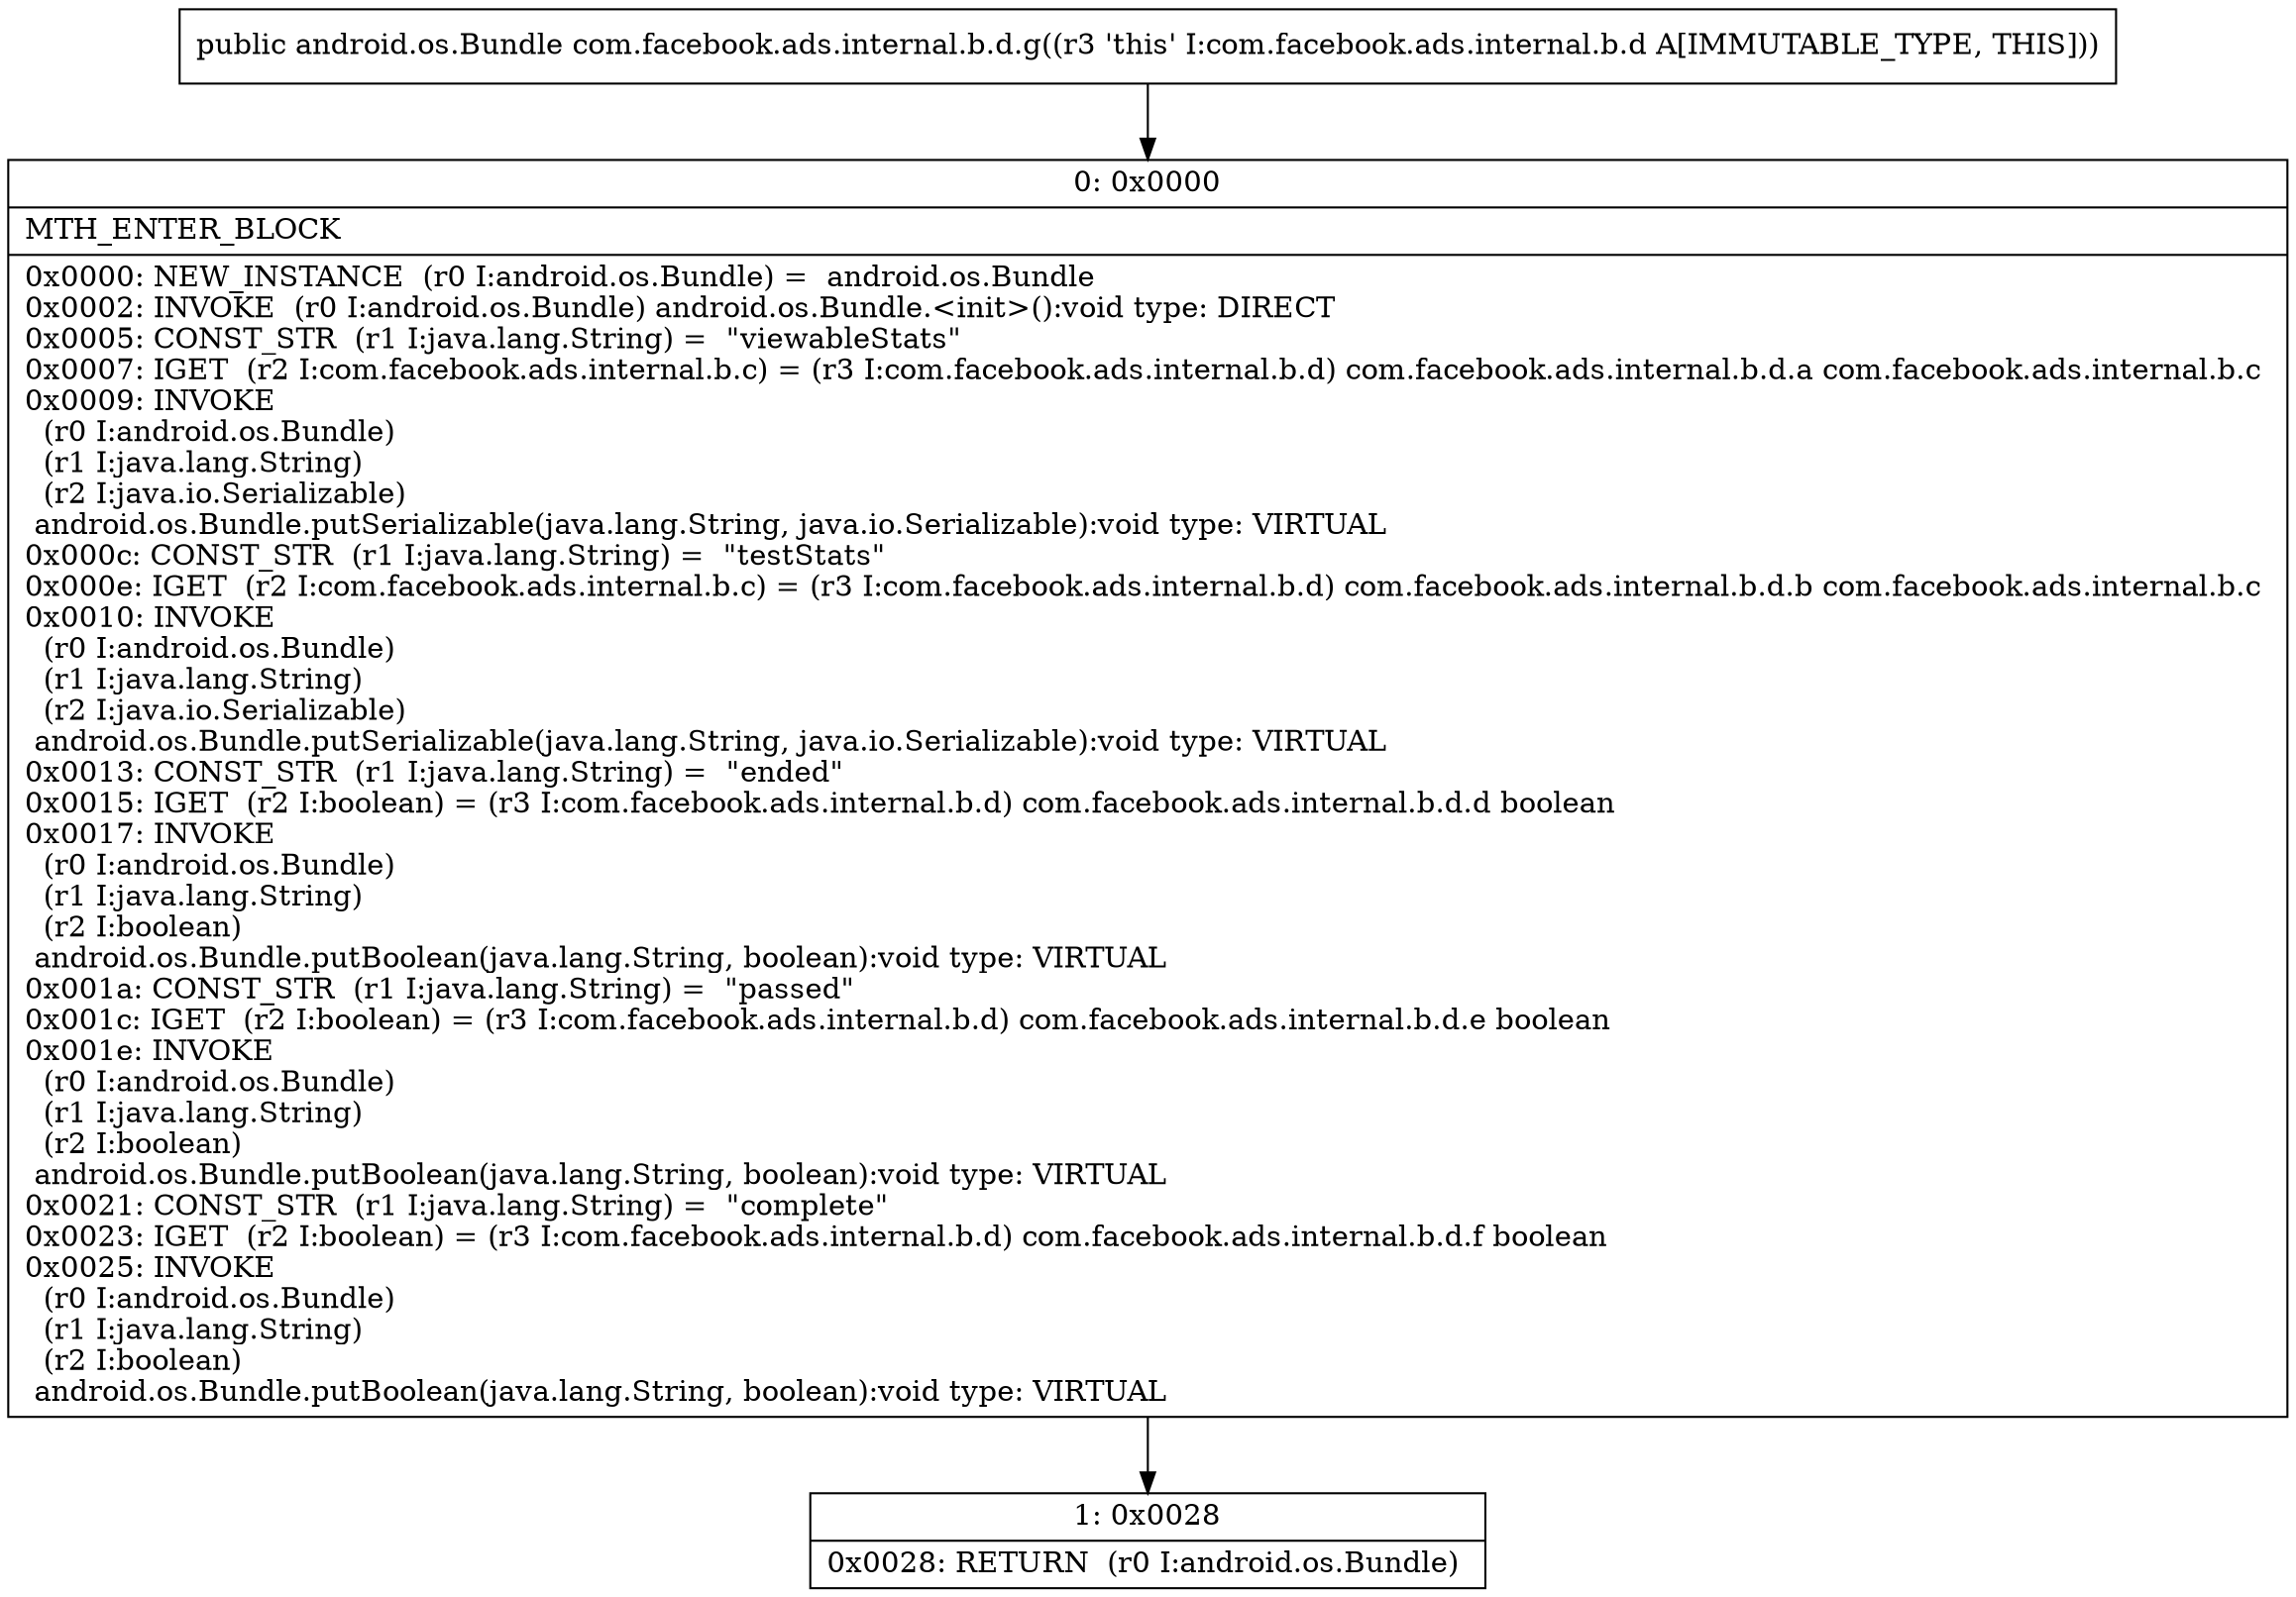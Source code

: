 digraph "CFG forcom.facebook.ads.internal.b.d.g()Landroid\/os\/Bundle;" {
Node_0 [shape=record,label="{0\:\ 0x0000|MTH_ENTER_BLOCK\l|0x0000: NEW_INSTANCE  (r0 I:android.os.Bundle) =  android.os.Bundle \l0x0002: INVOKE  (r0 I:android.os.Bundle) android.os.Bundle.\<init\>():void type: DIRECT \l0x0005: CONST_STR  (r1 I:java.lang.String) =  \"viewableStats\" \l0x0007: IGET  (r2 I:com.facebook.ads.internal.b.c) = (r3 I:com.facebook.ads.internal.b.d) com.facebook.ads.internal.b.d.a com.facebook.ads.internal.b.c \l0x0009: INVOKE  \l  (r0 I:android.os.Bundle)\l  (r1 I:java.lang.String)\l  (r2 I:java.io.Serializable)\l android.os.Bundle.putSerializable(java.lang.String, java.io.Serializable):void type: VIRTUAL \l0x000c: CONST_STR  (r1 I:java.lang.String) =  \"testStats\" \l0x000e: IGET  (r2 I:com.facebook.ads.internal.b.c) = (r3 I:com.facebook.ads.internal.b.d) com.facebook.ads.internal.b.d.b com.facebook.ads.internal.b.c \l0x0010: INVOKE  \l  (r0 I:android.os.Bundle)\l  (r1 I:java.lang.String)\l  (r2 I:java.io.Serializable)\l android.os.Bundle.putSerializable(java.lang.String, java.io.Serializable):void type: VIRTUAL \l0x0013: CONST_STR  (r1 I:java.lang.String) =  \"ended\" \l0x0015: IGET  (r2 I:boolean) = (r3 I:com.facebook.ads.internal.b.d) com.facebook.ads.internal.b.d.d boolean \l0x0017: INVOKE  \l  (r0 I:android.os.Bundle)\l  (r1 I:java.lang.String)\l  (r2 I:boolean)\l android.os.Bundle.putBoolean(java.lang.String, boolean):void type: VIRTUAL \l0x001a: CONST_STR  (r1 I:java.lang.String) =  \"passed\" \l0x001c: IGET  (r2 I:boolean) = (r3 I:com.facebook.ads.internal.b.d) com.facebook.ads.internal.b.d.e boolean \l0x001e: INVOKE  \l  (r0 I:android.os.Bundle)\l  (r1 I:java.lang.String)\l  (r2 I:boolean)\l android.os.Bundle.putBoolean(java.lang.String, boolean):void type: VIRTUAL \l0x0021: CONST_STR  (r1 I:java.lang.String) =  \"complete\" \l0x0023: IGET  (r2 I:boolean) = (r3 I:com.facebook.ads.internal.b.d) com.facebook.ads.internal.b.d.f boolean \l0x0025: INVOKE  \l  (r0 I:android.os.Bundle)\l  (r1 I:java.lang.String)\l  (r2 I:boolean)\l android.os.Bundle.putBoolean(java.lang.String, boolean):void type: VIRTUAL \l}"];
Node_1 [shape=record,label="{1\:\ 0x0028|0x0028: RETURN  (r0 I:android.os.Bundle) \l}"];
MethodNode[shape=record,label="{public android.os.Bundle com.facebook.ads.internal.b.d.g((r3 'this' I:com.facebook.ads.internal.b.d A[IMMUTABLE_TYPE, THIS])) }"];
MethodNode -> Node_0;
Node_0 -> Node_1;
}

